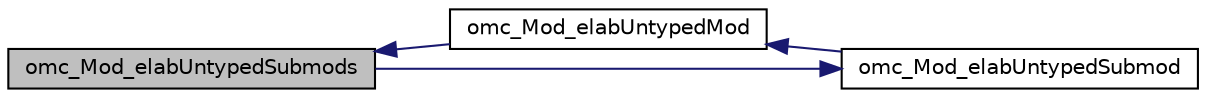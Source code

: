 digraph "omc_Mod_elabUntypedSubmods"
{
  edge [fontname="Helvetica",fontsize="10",labelfontname="Helvetica",labelfontsize="10"];
  node [fontname="Helvetica",fontsize="10",shape=record];
  rankdir="LR";
  Node3431 [label="omc_Mod_elabUntypedSubmods",height=0.2,width=0.4,color="black", fillcolor="grey75", style="filled", fontcolor="black"];
  Node3431 -> Node3432 [dir="back",color="midnightblue",fontsize="10",style="solid",fontname="Helvetica"];
  Node3432 [label="omc_Mod_elabUntypedMod",height=0.2,width=0.4,color="black", fillcolor="white", style="filled",URL="$d9/dd4/_mod_8h.html#af2de60ffdb7c7cf9ef78343252b33ae2"];
  Node3432 -> Node3433 [dir="back",color="midnightblue",fontsize="10",style="solid",fontname="Helvetica"];
  Node3433 [label="omc_Mod_elabUntypedSubmod",height=0.2,width=0.4,color="black", fillcolor="white", style="filled",URL="$d1/dd5/_mod_8c.html#af58c24fb5fc05e050e762f0ef42709c6"];
  Node3433 -> Node3431 [dir="back",color="midnightblue",fontsize="10",style="solid",fontname="Helvetica"];
}
